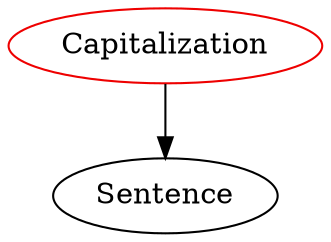 digraph capitalization{
Capitalization -> Sentence;
Capitalization	[shape=oval, color=red2, label="Capitalization"];
}
